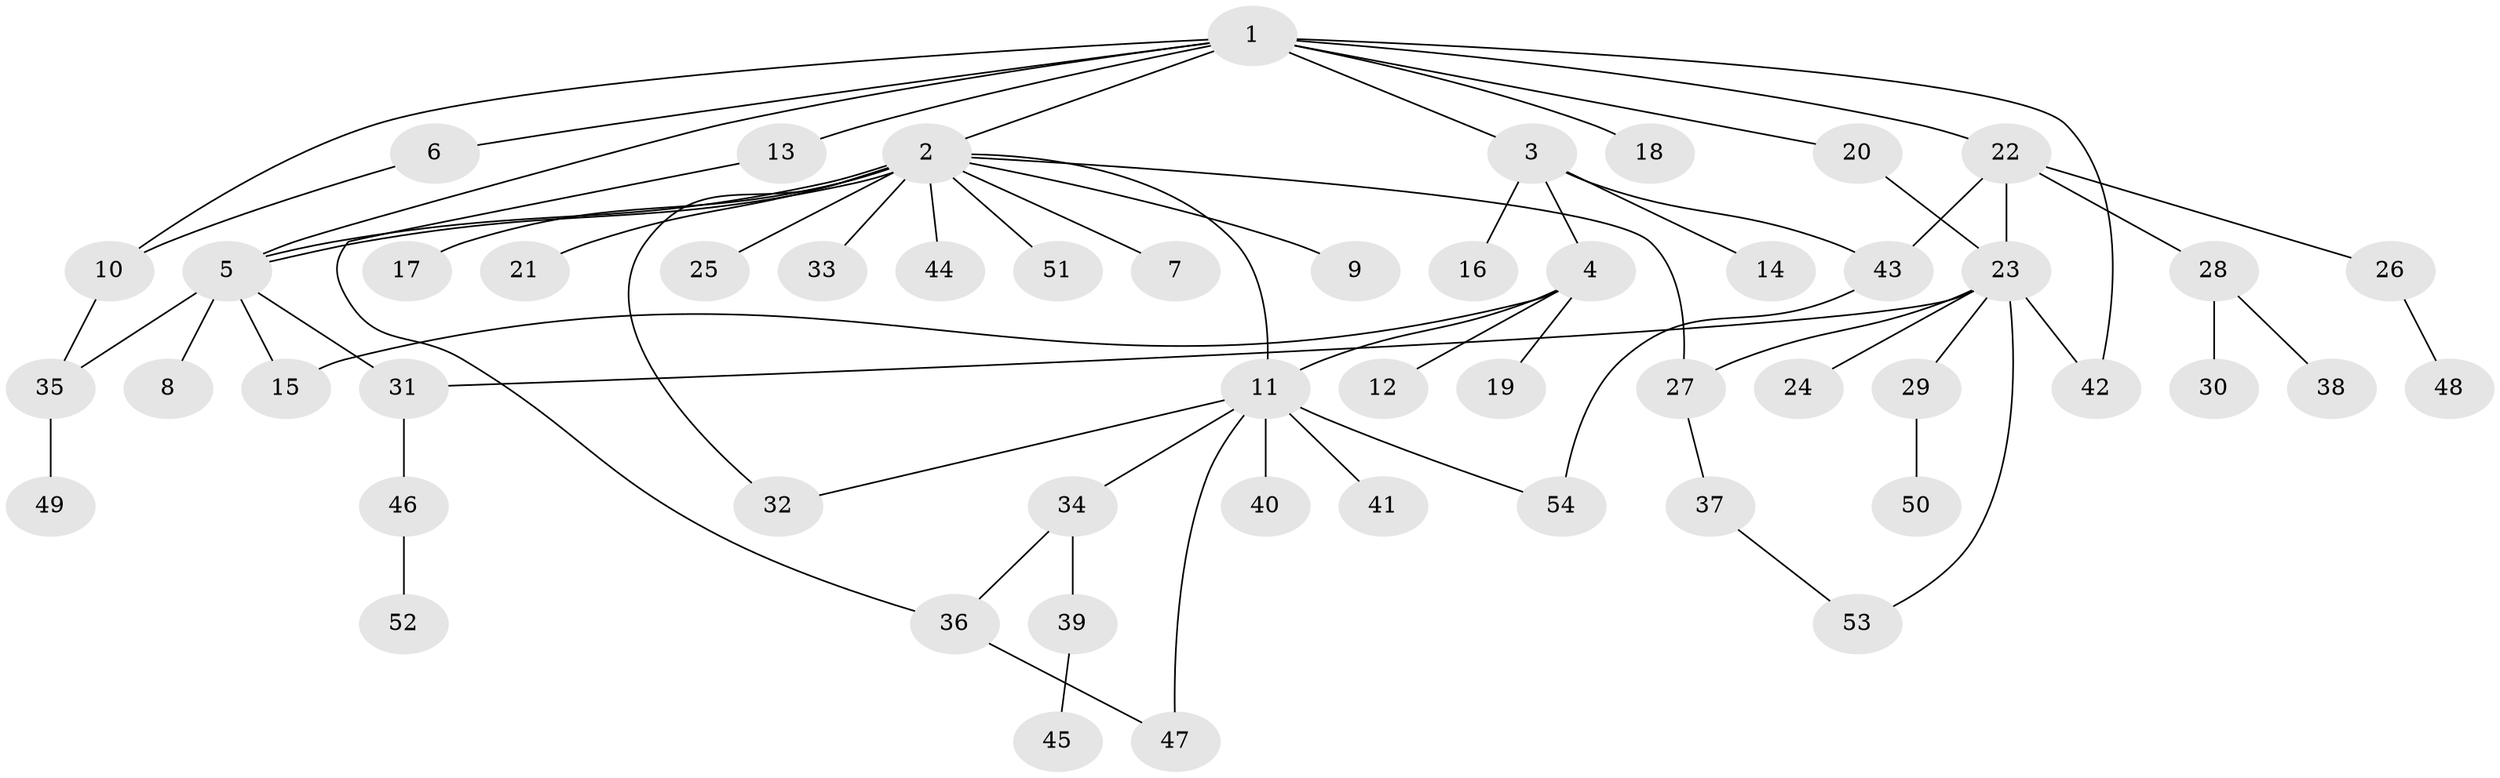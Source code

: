 // Generated by graph-tools (version 1.1) at 2025/25/03/09/25 03:25:57]
// undirected, 54 vertices, 69 edges
graph export_dot {
graph [start="1"]
  node [color=gray90,style=filled];
  1;
  2;
  3;
  4;
  5;
  6;
  7;
  8;
  9;
  10;
  11;
  12;
  13;
  14;
  15;
  16;
  17;
  18;
  19;
  20;
  21;
  22;
  23;
  24;
  25;
  26;
  27;
  28;
  29;
  30;
  31;
  32;
  33;
  34;
  35;
  36;
  37;
  38;
  39;
  40;
  41;
  42;
  43;
  44;
  45;
  46;
  47;
  48;
  49;
  50;
  51;
  52;
  53;
  54;
  1 -- 2;
  1 -- 3;
  1 -- 5;
  1 -- 6;
  1 -- 10;
  1 -- 13;
  1 -- 18;
  1 -- 20;
  1 -- 22;
  1 -- 42;
  2 -- 5;
  2 -- 5;
  2 -- 7;
  2 -- 9;
  2 -- 11;
  2 -- 17;
  2 -- 21;
  2 -- 25;
  2 -- 27;
  2 -- 32;
  2 -- 33;
  2 -- 44;
  2 -- 51;
  3 -- 4;
  3 -- 14;
  3 -- 16;
  3 -- 43;
  4 -- 11;
  4 -- 12;
  4 -- 15;
  4 -- 19;
  5 -- 8;
  5 -- 15;
  5 -- 31;
  5 -- 35;
  6 -- 10;
  10 -- 35;
  11 -- 32;
  11 -- 34;
  11 -- 40;
  11 -- 41;
  11 -- 47;
  11 -- 54;
  13 -- 36;
  20 -- 23;
  22 -- 23;
  22 -- 26;
  22 -- 28;
  22 -- 43;
  23 -- 24;
  23 -- 27;
  23 -- 29;
  23 -- 31;
  23 -- 42;
  23 -- 53;
  26 -- 48;
  27 -- 37;
  28 -- 30;
  28 -- 38;
  29 -- 50;
  31 -- 46;
  34 -- 36;
  34 -- 39;
  35 -- 49;
  36 -- 47;
  37 -- 53;
  39 -- 45;
  43 -- 54;
  46 -- 52;
}

